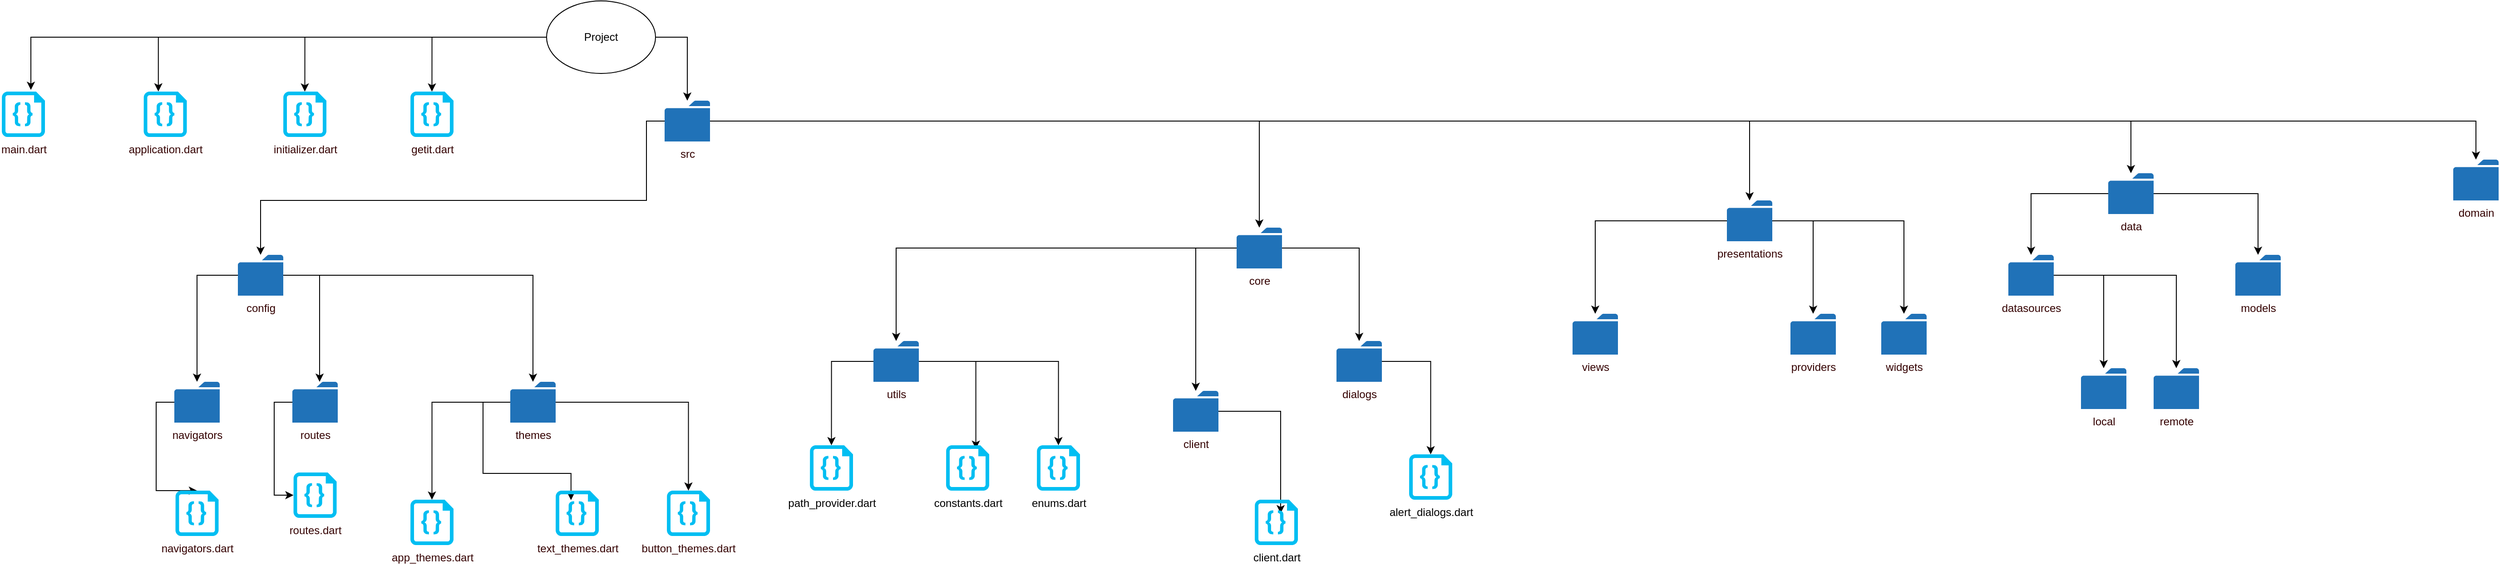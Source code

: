 <mxfile version="20.1.1" type="github" pages="3">
  <diagram id="tFQ0ERwNX2ZqUiJH5gMG" name="Page-1">
    <mxGraphModel dx="1346" dy="258" grid="1" gridSize="10" guides="1" tooltips="1" connect="1" arrows="1" fold="1" page="1" pageScale="1" pageWidth="850" pageHeight="1100" math="0" shadow="0">
      <root>
        <mxCell id="0" />
        <mxCell id="1" parent="0" />
        <mxCell id="wdb4Ms79B8yGjbeq962m-16" style="edgeStyle=orthogonalEdgeStyle;rounded=0;orthogonalLoop=1;jettySize=auto;html=1;entryX=0.674;entryY=-0.037;entryDx=0;entryDy=0;entryPerimeter=0;fontColor=#330000;" parent="1" source="wdb4Ms79B8yGjbeq962m-2" target="wdb4Ms79B8yGjbeq962m-12" edge="1">
          <mxGeometry relative="1" as="geometry" />
        </mxCell>
        <mxCell id="wdb4Ms79B8yGjbeq962m-18" style="edgeStyle=orthogonalEdgeStyle;rounded=0;orthogonalLoop=1;jettySize=auto;html=1;entryX=0.34;entryY=-0.003;entryDx=0;entryDy=0;entryPerimeter=0;fontColor=#330000;" parent="1" source="wdb4Ms79B8yGjbeq962m-2" target="wdb4Ms79B8yGjbeq962m-11" edge="1">
          <mxGeometry relative="1" as="geometry" />
        </mxCell>
        <mxCell id="wdb4Ms79B8yGjbeq962m-19" style="edgeStyle=orthogonalEdgeStyle;rounded=0;orthogonalLoop=1;jettySize=auto;html=1;entryX=0.5;entryY=0;entryDx=0;entryDy=0;entryPerimeter=0;fontColor=#330000;" parent="1" source="wdb4Ms79B8yGjbeq962m-2" target="wdb4Ms79B8yGjbeq962m-13" edge="1">
          <mxGeometry relative="1" as="geometry" />
        </mxCell>
        <mxCell id="wdb4Ms79B8yGjbeq962m-20" style="edgeStyle=orthogonalEdgeStyle;rounded=0;orthogonalLoop=1;jettySize=auto;html=1;fontColor=#330000;" parent="1" source="wdb4Ms79B8yGjbeq962m-2" target="wdb4Ms79B8yGjbeq962m-15" edge="1">
          <mxGeometry relative="1" as="geometry" />
        </mxCell>
        <mxCell id="XSB1eu32Z3oZ6DMUe11a-2" style="edgeStyle=orthogonalEdgeStyle;rounded=0;orthogonalLoop=1;jettySize=auto;html=1;entryX=0.5;entryY=0;entryDx=0;entryDy=0;entryPerimeter=0;" parent="1" source="wdb4Ms79B8yGjbeq962m-2" target="XSB1eu32Z3oZ6DMUe11a-1" edge="1">
          <mxGeometry relative="1" as="geometry" />
        </mxCell>
        <mxCell id="wdb4Ms79B8yGjbeq962m-2" value="Project" style="ellipse;whiteSpace=wrap;html=1;" parent="1" vertex="1">
          <mxGeometry x="440" y="50" width="120" height="80" as="geometry" />
        </mxCell>
        <mxCell id="wdb4Ms79B8yGjbeq962m-11" value="&lt;div&gt;application.dart&lt;/div&gt;&lt;div&gt;&lt;br&gt;&lt;/div&gt;" style="verticalLabelPosition=bottom;html=1;verticalAlign=top;align=center;strokeColor=none;fillColor=#00BEF2;shape=mxgraph.azure.code_file;pointerEvents=1;fontColor=#330000;" parent="1" vertex="1">
          <mxGeometry x="-3.75" y="150" width="47.5" height="50" as="geometry" />
        </mxCell>
        <mxCell id="wdb4Ms79B8yGjbeq962m-12" value="main.dart" style="verticalLabelPosition=bottom;html=1;verticalAlign=top;align=center;strokeColor=none;fillColor=#00BEF2;shape=mxgraph.azure.code_file;pointerEvents=1;fontColor=#330000;" parent="1" vertex="1">
          <mxGeometry x="-160" y="150" width="47.5" height="50" as="geometry" />
        </mxCell>
        <mxCell id="wdb4Ms79B8yGjbeq962m-13" value="initializer.dart" style="verticalLabelPosition=bottom;html=1;verticalAlign=top;align=center;strokeColor=none;fillColor=#00BEF2;shape=mxgraph.azure.code_file;pointerEvents=1;fontColor=#330000;" parent="1" vertex="1">
          <mxGeometry x="150" y="150" width="47.5" height="50" as="geometry" />
        </mxCell>
        <mxCell id="wdb4Ms79B8yGjbeq962m-30" style="edgeStyle=orthogonalEdgeStyle;rounded=0;orthogonalLoop=1;jettySize=auto;html=1;fontColor=#330000;" parent="1" source="wdb4Ms79B8yGjbeq962m-15" target="wdb4Ms79B8yGjbeq962m-23" edge="1">
          <mxGeometry relative="1" as="geometry">
            <Array as="points">
              <mxPoint x="550" y="183" />
              <mxPoint x="550" y="270" />
              <mxPoint x="125" y="270" />
            </Array>
          </mxGeometry>
        </mxCell>
        <mxCell id="XMhONWHRSR3KESh7TNqj-18" style="edgeStyle=orthogonalEdgeStyle;rounded=0;orthogonalLoop=1;jettySize=auto;html=1;" parent="1" source="wdb4Ms79B8yGjbeq962m-15" target="XMhONWHRSR3KESh7TNqj-19" edge="1">
          <mxGeometry relative="1" as="geometry">
            <mxPoint x="990" y="350" as="targetPoint" />
          </mxGeometry>
        </mxCell>
        <mxCell id="XSB1eu32Z3oZ6DMUe11a-17" style="edgeStyle=orthogonalEdgeStyle;rounded=0;orthogonalLoop=1;jettySize=auto;html=1;" parent="1" source="wdb4Ms79B8yGjbeq962m-15" target="XSB1eu32Z3oZ6DMUe11a-18" edge="1">
          <mxGeometry relative="1" as="geometry">
            <mxPoint x="1770" y="210" as="targetPoint" />
          </mxGeometry>
        </mxCell>
        <mxCell id="3jFgt_hRMeqxmWvYARjA-22" style="edgeStyle=orthogonalEdgeStyle;rounded=0;orthogonalLoop=1;jettySize=auto;html=1;" edge="1" parent="1" source="wdb4Ms79B8yGjbeq962m-15" target="3jFgt_hRMeqxmWvYARjA-21">
          <mxGeometry relative="1" as="geometry" />
        </mxCell>
        <mxCell id="3jFgt_hRMeqxmWvYARjA-33" style="edgeStyle=orthogonalEdgeStyle;rounded=0;orthogonalLoop=1;jettySize=auto;html=1;" edge="1" parent="1" source="wdb4Ms79B8yGjbeq962m-15" target="3jFgt_hRMeqxmWvYARjA-32">
          <mxGeometry relative="1" as="geometry" />
        </mxCell>
        <mxCell id="wdb4Ms79B8yGjbeq962m-15" value="src" style="sketch=0;pointerEvents=1;shadow=0;dashed=0;html=1;strokeColor=none;labelPosition=center;verticalLabelPosition=bottom;verticalAlign=top;outlineConnect=0;align=center;shape=mxgraph.office.concepts.folder;fillColor=#2072B8;fontColor=#330000;" parent="1" vertex="1">
          <mxGeometry x="570" y="160" width="50" height="45" as="geometry" />
        </mxCell>
        <mxCell id="wdb4Ms79B8yGjbeq962m-31" style="edgeStyle=orthogonalEdgeStyle;rounded=0;orthogonalLoop=1;jettySize=auto;html=1;fontColor=#330000;" parent="1" source="wdb4Ms79B8yGjbeq962m-23" target="wdb4Ms79B8yGjbeq962m-26" edge="1">
          <mxGeometry relative="1" as="geometry" />
        </mxCell>
        <mxCell id="wdb4Ms79B8yGjbeq962m-32" style="edgeStyle=orthogonalEdgeStyle;rounded=0;orthogonalLoop=1;jettySize=auto;html=1;fontColor=#330000;" parent="1" source="wdb4Ms79B8yGjbeq962m-23" target="wdb4Ms79B8yGjbeq962m-27" edge="1">
          <mxGeometry relative="1" as="geometry">
            <mxPoint x="200" y="410" as="targetPoint" />
            <Array as="points">
              <mxPoint x="190" y="353" />
            </Array>
          </mxGeometry>
        </mxCell>
        <mxCell id="wdb4Ms79B8yGjbeq962m-33" style="edgeStyle=orthogonalEdgeStyle;rounded=0;orthogonalLoop=1;jettySize=auto;html=1;fontColor=#330000;" parent="1" source="wdb4Ms79B8yGjbeq962m-23" target="wdb4Ms79B8yGjbeq962m-28" edge="1">
          <mxGeometry relative="1" as="geometry" />
        </mxCell>
        <mxCell id="wdb4Ms79B8yGjbeq962m-23" value="config" style="sketch=0;pointerEvents=1;shadow=0;dashed=0;html=1;strokeColor=none;labelPosition=center;verticalLabelPosition=bottom;verticalAlign=top;outlineConnect=0;align=center;shape=mxgraph.office.concepts.folder;fillColor=#2072B8;fontColor=#330000;" parent="1" vertex="1">
          <mxGeometry x="100" y="330" width="50" height="45" as="geometry" />
        </mxCell>
        <mxCell id="XMhONWHRSR3KESh7TNqj-10" style="edgeStyle=orthogonalEdgeStyle;rounded=0;orthogonalLoop=1;jettySize=auto;html=1;entryX=0.5;entryY=0;entryDx=0;entryDy=0;entryPerimeter=0;" parent="1" source="wdb4Ms79B8yGjbeq962m-26" target="XMhONWHRSR3KESh7TNqj-1" edge="1">
          <mxGeometry relative="1" as="geometry">
            <Array as="points">
              <mxPoint x="10" y="492.5" />
              <mxPoint x="10" y="590" />
            </Array>
          </mxGeometry>
        </mxCell>
        <mxCell id="wdb4Ms79B8yGjbeq962m-26" value="navigators" style="sketch=0;pointerEvents=1;shadow=0;dashed=0;html=1;strokeColor=none;labelPosition=center;verticalLabelPosition=bottom;verticalAlign=top;outlineConnect=0;align=center;shape=mxgraph.office.concepts.folder;fillColor=#2072B8;fontColor=#330000;" parent="1" vertex="1">
          <mxGeometry x="30" y="470" width="50" height="45" as="geometry" />
        </mxCell>
        <mxCell id="XMhONWHRSR3KESh7TNqj-11" style="edgeStyle=orthogonalEdgeStyle;rounded=0;orthogonalLoop=1;jettySize=auto;html=1;" parent="1" source="wdb4Ms79B8yGjbeq962m-27" target="XMhONWHRSR3KESh7TNqj-2" edge="1">
          <mxGeometry relative="1" as="geometry">
            <Array as="points">
              <mxPoint x="140" y="492" />
              <mxPoint x="140" y="595" />
            </Array>
          </mxGeometry>
        </mxCell>
        <mxCell id="wdb4Ms79B8yGjbeq962m-27" value="routes" style="sketch=0;pointerEvents=1;shadow=0;dashed=0;html=1;strokeColor=none;labelPosition=center;verticalLabelPosition=bottom;verticalAlign=top;outlineConnect=0;align=center;shape=mxgraph.office.concepts.folder;fillColor=#2072B8;fontColor=#330000;" parent="1" vertex="1">
          <mxGeometry x="160" y="470" width="50" height="45" as="geometry" />
        </mxCell>
        <mxCell id="XMhONWHRSR3KESh7TNqj-12" style="edgeStyle=orthogonalEdgeStyle;rounded=0;orthogonalLoop=1;jettySize=auto;html=1;entryX=0.5;entryY=0;entryDx=0;entryDy=0;entryPerimeter=0;" parent="1" source="wdb4Ms79B8yGjbeq962m-28" target="XMhONWHRSR3KESh7TNqj-5" edge="1">
          <mxGeometry relative="1" as="geometry" />
        </mxCell>
        <mxCell id="XMhONWHRSR3KESh7TNqj-13" style="edgeStyle=orthogonalEdgeStyle;rounded=0;orthogonalLoop=1;jettySize=auto;html=1;entryX=0.356;entryY=0.211;entryDx=0;entryDy=0;entryPerimeter=0;" parent="1" source="wdb4Ms79B8yGjbeq962m-28" target="XMhONWHRSR3KESh7TNqj-4" edge="1">
          <mxGeometry relative="1" as="geometry">
            <mxPoint x="370" y="510" as="sourcePoint" />
            <Array as="points">
              <mxPoint x="370" y="492" />
              <mxPoint x="370" y="571" />
            </Array>
          </mxGeometry>
        </mxCell>
        <mxCell id="XMhONWHRSR3KESh7TNqj-14" style="edgeStyle=orthogonalEdgeStyle;rounded=0;orthogonalLoop=1;jettySize=auto;html=1;" parent="1" source="wdb4Ms79B8yGjbeq962m-28" target="XMhONWHRSR3KESh7TNqj-6" edge="1">
          <mxGeometry relative="1" as="geometry" />
        </mxCell>
        <mxCell id="wdb4Ms79B8yGjbeq962m-28" value="themes" style="sketch=0;pointerEvents=1;shadow=0;dashed=0;html=1;strokeColor=none;labelPosition=center;verticalLabelPosition=bottom;verticalAlign=top;outlineConnect=0;align=center;shape=mxgraph.office.concepts.folder;fillColor=#2072B8;fontColor=#330000;" parent="1" vertex="1">
          <mxGeometry x="400" y="470" width="50" height="45" as="geometry" />
        </mxCell>
        <mxCell id="XMhONWHRSR3KESh7TNqj-1" value="navigators.dart" style="verticalLabelPosition=bottom;html=1;verticalAlign=top;align=center;strokeColor=none;fillColor=#00BEF2;shape=mxgraph.azure.code_file;pointerEvents=1;fontColor=#330000;" parent="1" vertex="1">
          <mxGeometry x="31.25" y="590" width="47.5" height="50" as="geometry" />
        </mxCell>
        <mxCell id="XMhONWHRSR3KESh7TNqj-2" value="routes.dart" style="verticalLabelPosition=bottom;html=1;verticalAlign=top;align=center;strokeColor=none;fillColor=#00BEF2;shape=mxgraph.azure.code_file;pointerEvents=1;fontColor=#330000;" parent="1" vertex="1">
          <mxGeometry x="161.25" y="570" width="47.5" height="50" as="geometry" />
        </mxCell>
        <mxCell id="XMhONWHRSR3KESh7TNqj-4" value="text_themes.dart" style="verticalLabelPosition=bottom;html=1;verticalAlign=top;align=center;strokeColor=none;fillColor=#00BEF2;shape=mxgraph.azure.code_file;pointerEvents=1;fontColor=#330000;" parent="1" vertex="1">
          <mxGeometry x="450" y="590" width="47.5" height="50" as="geometry" />
        </mxCell>
        <mxCell id="XMhONWHRSR3KESh7TNqj-5" value="app_themes.dart" style="verticalLabelPosition=bottom;html=1;verticalAlign=top;align=center;strokeColor=none;fillColor=#00BEF2;shape=mxgraph.azure.code_file;pointerEvents=1;fontColor=#330000;" parent="1" vertex="1">
          <mxGeometry x="290" y="600" width="47.5" height="50" as="geometry" />
        </mxCell>
        <mxCell id="XMhONWHRSR3KESh7TNqj-6" value="button_themes.dart" style="verticalLabelPosition=bottom;html=1;verticalAlign=top;align=center;strokeColor=none;fillColor=#00BEF2;shape=mxgraph.azure.code_file;pointerEvents=1;fontColor=#330000;" parent="1" vertex="1">
          <mxGeometry x="572.5" y="590" width="47.5" height="50" as="geometry" />
        </mxCell>
        <mxCell id="XMhONWHRSR3KESh7TNqj-22" style="edgeStyle=orthogonalEdgeStyle;rounded=0;orthogonalLoop=1;jettySize=auto;html=1;" parent="1" source="XMhONWHRSR3KESh7TNqj-19" target="XMhONWHRSR3KESh7TNqj-21" edge="1">
          <mxGeometry relative="1" as="geometry" />
        </mxCell>
        <mxCell id="XSB1eu32Z3oZ6DMUe11a-14" style="edgeStyle=orthogonalEdgeStyle;rounded=0;orthogonalLoop=1;jettySize=auto;html=1;" parent="1" source="XMhONWHRSR3KESh7TNqj-19" target="XSB1eu32Z3oZ6DMUe11a-13" edge="1">
          <mxGeometry relative="1" as="geometry" />
        </mxCell>
        <mxCell id="3jFgt_hRMeqxmWvYARjA-13" style="edgeStyle=orthogonalEdgeStyle;rounded=0;orthogonalLoop=1;jettySize=auto;html=1;" edge="1" parent="1" source="XMhONWHRSR3KESh7TNqj-19" target="3jFgt_hRMeqxmWvYARjA-14">
          <mxGeometry relative="1" as="geometry">
            <mxPoint x="1140" y="490" as="targetPoint" />
          </mxGeometry>
        </mxCell>
        <mxCell id="XMhONWHRSR3KESh7TNqj-19" value="core" style="sketch=0;pointerEvents=1;shadow=0;dashed=0;html=1;strokeColor=none;labelPosition=center;verticalLabelPosition=bottom;verticalAlign=top;outlineConnect=0;align=center;shape=mxgraph.office.concepts.folder;fillColor=#2072B8;fontColor=#330000;" parent="1" vertex="1">
          <mxGeometry x="1200" y="300" width="50" height="45" as="geometry" />
        </mxCell>
        <mxCell id="XSB1eu32Z3oZ6DMUe11a-5" style="edgeStyle=orthogonalEdgeStyle;rounded=0;orthogonalLoop=1;jettySize=auto;html=1;entryX=0.5;entryY=0;entryDx=0;entryDy=0;entryPerimeter=0;" parent="1" source="XMhONWHRSR3KESh7TNqj-21" target="XSB1eu32Z3oZ6DMUe11a-4" edge="1">
          <mxGeometry relative="1" as="geometry">
            <mxPoint x="760" y="530.0" as="targetPoint" />
          </mxGeometry>
        </mxCell>
        <mxCell id="XSB1eu32Z3oZ6DMUe11a-7" style="edgeStyle=orthogonalEdgeStyle;rounded=0;orthogonalLoop=1;jettySize=auto;html=1;entryX=0.691;entryY=0.077;entryDx=0;entryDy=0;entryPerimeter=0;" parent="1" source="XMhONWHRSR3KESh7TNqj-21" target="XSB1eu32Z3oZ6DMUe11a-6" edge="1">
          <mxGeometry relative="1" as="geometry" />
        </mxCell>
        <mxCell id="XSB1eu32Z3oZ6DMUe11a-9" style="edgeStyle=orthogonalEdgeStyle;rounded=0;orthogonalLoop=1;jettySize=auto;html=1;entryX=0.5;entryY=0;entryDx=0;entryDy=0;entryPerimeter=0;" parent="1" source="XMhONWHRSR3KESh7TNqj-21" target="XSB1eu32Z3oZ6DMUe11a-8" edge="1">
          <mxGeometry relative="1" as="geometry" />
        </mxCell>
        <mxCell id="XMhONWHRSR3KESh7TNqj-21" value="utils&lt;br&gt;" style="sketch=0;pointerEvents=1;shadow=0;dashed=0;html=1;strokeColor=none;labelPosition=center;verticalLabelPosition=bottom;verticalAlign=top;outlineConnect=0;align=center;shape=mxgraph.office.concepts.folder;fillColor=#2072B8;fontColor=#330000;" parent="1" vertex="1">
          <mxGeometry x="800" y="425" width="50" height="45" as="geometry" />
        </mxCell>
        <mxCell id="XSB1eu32Z3oZ6DMUe11a-1" value="getit.dart" style="verticalLabelPosition=bottom;html=1;verticalAlign=top;align=center;strokeColor=none;fillColor=#00BEF2;shape=mxgraph.azure.code_file;pointerEvents=1;fontColor=#330000;" parent="1" vertex="1">
          <mxGeometry x="290" y="150" width="47.5" height="50" as="geometry" />
        </mxCell>
        <mxCell id="XSB1eu32Z3oZ6DMUe11a-4" value="&lt;span style=&quot;color: rgb(0, 0, 0);&quot;&gt;path_provider.dart&lt;/span&gt;" style="verticalLabelPosition=bottom;html=1;verticalAlign=top;align=center;strokeColor=none;fillColor=#00BEF2;shape=mxgraph.azure.code_file;pointerEvents=1;fontColor=#330000;" parent="1" vertex="1">
          <mxGeometry x="730" y="540" width="47.5" height="50" as="geometry" />
        </mxCell>
        <mxCell id="XSB1eu32Z3oZ6DMUe11a-6" value="&lt;font color=&quot;#000000&quot;&gt;constants.dart&lt;/font&gt;" style="verticalLabelPosition=bottom;html=1;verticalAlign=top;align=center;strokeColor=none;fillColor=#00BEF2;shape=mxgraph.azure.code_file;pointerEvents=1;fontColor=#330000;" parent="1" vertex="1">
          <mxGeometry x="880" y="540" width="47.5" height="50" as="geometry" />
        </mxCell>
        <mxCell id="XSB1eu32Z3oZ6DMUe11a-8" value="&lt;font color=&quot;#000000&quot;&gt;enums.dart&lt;/font&gt;" style="verticalLabelPosition=bottom;html=1;verticalAlign=top;align=center;strokeColor=none;fillColor=#00BEF2;shape=mxgraph.azure.code_file;pointerEvents=1;fontColor=#330000;" parent="1" vertex="1">
          <mxGeometry x="980" y="540" width="47.5" height="50" as="geometry" />
        </mxCell>
        <mxCell id="XSB1eu32Z3oZ6DMUe11a-16" style="edgeStyle=orthogonalEdgeStyle;rounded=0;orthogonalLoop=1;jettySize=auto;html=1;" parent="1" source="XSB1eu32Z3oZ6DMUe11a-13" target="XSB1eu32Z3oZ6DMUe11a-15" edge="1">
          <mxGeometry relative="1" as="geometry" />
        </mxCell>
        <mxCell id="XSB1eu32Z3oZ6DMUe11a-13" value="dialogs" style="sketch=0;pointerEvents=1;shadow=0;dashed=0;html=1;strokeColor=none;labelPosition=center;verticalLabelPosition=bottom;verticalAlign=top;outlineConnect=0;align=center;shape=mxgraph.office.concepts.folder;fillColor=#2072B8;fontColor=#330000;" parent="1" vertex="1">
          <mxGeometry x="1310" y="425" width="50" height="45" as="geometry" />
        </mxCell>
        <mxCell id="XSB1eu32Z3oZ6DMUe11a-15" value="&lt;font color=&quot;#000000&quot;&gt;alert_dialogs.dart&lt;/font&gt;" style="verticalLabelPosition=bottom;html=1;verticalAlign=top;align=center;strokeColor=none;fillColor=#00BEF2;shape=mxgraph.azure.code_file;pointerEvents=1;fontColor=#330000;" parent="1" vertex="1">
          <mxGeometry x="1390" y="550" width="47.5" height="50" as="geometry" />
        </mxCell>
        <mxCell id="3jFgt_hRMeqxmWvYARjA-6" value="" style="edgeStyle=orthogonalEdgeStyle;rounded=0;orthogonalLoop=1;jettySize=auto;html=1;" edge="1" parent="1" source="XSB1eu32Z3oZ6DMUe11a-18" target="3jFgt_hRMeqxmWvYARjA-5">
          <mxGeometry relative="1" as="geometry" />
        </mxCell>
        <mxCell id="3jFgt_hRMeqxmWvYARjA-18" style="edgeStyle=orthogonalEdgeStyle;rounded=0;orthogonalLoop=1;jettySize=auto;html=1;" edge="1" parent="1" source="XSB1eu32Z3oZ6DMUe11a-18" target="3jFgt_hRMeqxmWvYARjA-17">
          <mxGeometry relative="1" as="geometry" />
        </mxCell>
        <mxCell id="3jFgt_hRMeqxmWvYARjA-20" style="edgeStyle=orthogonalEdgeStyle;rounded=0;orthogonalLoop=1;jettySize=auto;html=1;" edge="1" parent="1" source="XSB1eu32Z3oZ6DMUe11a-18" target="3jFgt_hRMeqxmWvYARjA-19">
          <mxGeometry relative="1" as="geometry" />
        </mxCell>
        <mxCell id="XSB1eu32Z3oZ6DMUe11a-18" value="presentations" style="sketch=0;pointerEvents=1;shadow=0;dashed=0;html=1;strokeColor=none;labelPosition=center;verticalLabelPosition=bottom;verticalAlign=top;outlineConnect=0;align=center;shape=mxgraph.office.concepts.folder;fillColor=#2072B8;fontColor=#330000;" parent="1" vertex="1">
          <mxGeometry x="1740" y="270" width="50" height="45" as="geometry" />
        </mxCell>
        <mxCell id="3jFgt_hRMeqxmWvYARjA-5" value="widgets" style="sketch=0;pointerEvents=1;shadow=0;dashed=0;html=1;strokeColor=none;labelPosition=center;verticalLabelPosition=bottom;verticalAlign=top;outlineConnect=0;align=center;shape=mxgraph.office.concepts.folder;fillColor=#2072B8;fontColor=#330000;" vertex="1" parent="1">
          <mxGeometry x="1910" y="395" width="50" height="45" as="geometry" />
        </mxCell>
        <mxCell id="3jFgt_hRMeqxmWvYARjA-16" style="edgeStyle=orthogonalEdgeStyle;rounded=0;orthogonalLoop=1;jettySize=auto;html=1;entryX=0.6;entryY=0.3;entryDx=0;entryDy=0;entryPerimeter=0;" edge="1" parent="1" source="3jFgt_hRMeqxmWvYARjA-14" target="3jFgt_hRMeqxmWvYARjA-15">
          <mxGeometry relative="1" as="geometry" />
        </mxCell>
        <mxCell id="3jFgt_hRMeqxmWvYARjA-14" value="client" style="sketch=0;pointerEvents=1;shadow=0;dashed=0;html=1;strokeColor=none;labelPosition=center;verticalLabelPosition=bottom;verticalAlign=top;outlineConnect=0;align=center;shape=mxgraph.office.concepts.folder;fillColor=#2072B8;fontColor=#330000;" vertex="1" parent="1">
          <mxGeometry x="1130" y="480" width="50" height="45" as="geometry" />
        </mxCell>
        <mxCell id="3jFgt_hRMeqxmWvYARjA-15" value="&lt;font color=&quot;#000000&quot;&gt;client.dart&lt;/font&gt;" style="verticalLabelPosition=bottom;html=1;verticalAlign=top;align=center;strokeColor=none;fillColor=#00BEF2;shape=mxgraph.azure.code_file;pointerEvents=1;fontColor=#330000;" vertex="1" parent="1">
          <mxGeometry x="1220" y="600" width="47.5" height="50" as="geometry" />
        </mxCell>
        <mxCell id="3jFgt_hRMeqxmWvYARjA-17" value="views" style="sketch=0;pointerEvents=1;shadow=0;dashed=0;html=1;strokeColor=none;labelPosition=center;verticalLabelPosition=bottom;verticalAlign=top;outlineConnect=0;align=center;shape=mxgraph.office.concepts.folder;fillColor=#2072B8;fontColor=#330000;" vertex="1" parent="1">
          <mxGeometry x="1570" y="395" width="50" height="45" as="geometry" />
        </mxCell>
        <mxCell id="3jFgt_hRMeqxmWvYARjA-19" value="providers" style="sketch=0;pointerEvents=1;shadow=0;dashed=0;html=1;strokeColor=none;labelPosition=center;verticalLabelPosition=bottom;verticalAlign=top;outlineConnect=0;align=center;shape=mxgraph.office.concepts.folder;fillColor=#2072B8;fontColor=#330000;" vertex="1" parent="1">
          <mxGeometry x="1810" y="395" width="50" height="45" as="geometry" />
        </mxCell>
        <mxCell id="3jFgt_hRMeqxmWvYARjA-24" style="edgeStyle=orthogonalEdgeStyle;rounded=0;orthogonalLoop=1;jettySize=auto;html=1;" edge="1" parent="1" source="3jFgt_hRMeqxmWvYARjA-21" target="3jFgt_hRMeqxmWvYARjA-26">
          <mxGeometry relative="1" as="geometry">
            <mxPoint x="2080" y="320.0" as="targetPoint" />
          </mxGeometry>
        </mxCell>
        <mxCell id="3jFgt_hRMeqxmWvYARjA-25" style="edgeStyle=orthogonalEdgeStyle;rounded=0;orthogonalLoop=1;jettySize=auto;html=1;" edge="1" parent="1" source="3jFgt_hRMeqxmWvYARjA-21" target="3jFgt_hRMeqxmWvYARjA-31">
          <mxGeometry relative="1" as="geometry">
            <mxPoint x="2290" y="310.0" as="targetPoint" />
          </mxGeometry>
        </mxCell>
        <mxCell id="3jFgt_hRMeqxmWvYARjA-21" value="data" style="sketch=0;pointerEvents=1;shadow=0;dashed=0;html=1;strokeColor=none;labelPosition=center;verticalLabelPosition=bottom;verticalAlign=top;outlineConnect=0;align=center;shape=mxgraph.office.concepts.folder;fillColor=#2072B8;fontColor=#330000;" vertex="1" parent="1">
          <mxGeometry x="2160" y="240" width="50" height="45" as="geometry" />
        </mxCell>
        <mxCell id="3jFgt_hRMeqxmWvYARjA-29" style="edgeStyle=orthogonalEdgeStyle;rounded=0;orthogonalLoop=1;jettySize=auto;html=1;" edge="1" parent="1" source="3jFgt_hRMeqxmWvYARjA-26" target="3jFgt_hRMeqxmWvYARjA-27">
          <mxGeometry relative="1" as="geometry" />
        </mxCell>
        <mxCell id="3jFgt_hRMeqxmWvYARjA-30" style="edgeStyle=orthogonalEdgeStyle;rounded=0;orthogonalLoop=1;jettySize=auto;html=1;" edge="1" parent="1" source="3jFgt_hRMeqxmWvYARjA-26" target="3jFgt_hRMeqxmWvYARjA-28">
          <mxGeometry relative="1" as="geometry" />
        </mxCell>
        <mxCell id="3jFgt_hRMeqxmWvYARjA-26" value="datasources" style="sketch=0;pointerEvents=1;shadow=0;dashed=0;html=1;strokeColor=none;labelPosition=center;verticalLabelPosition=bottom;verticalAlign=top;outlineConnect=0;align=center;shape=mxgraph.office.concepts.folder;fillColor=#2072B8;fontColor=#330000;" vertex="1" parent="1">
          <mxGeometry x="2050" y="330" width="50" height="45" as="geometry" />
        </mxCell>
        <mxCell id="3jFgt_hRMeqxmWvYARjA-27" value="local" style="sketch=0;pointerEvents=1;shadow=0;dashed=0;html=1;strokeColor=none;labelPosition=center;verticalLabelPosition=bottom;verticalAlign=top;outlineConnect=0;align=center;shape=mxgraph.office.concepts.folder;fillColor=#2072B8;fontColor=#330000;" vertex="1" parent="1">
          <mxGeometry x="2130" y="455" width="50" height="45" as="geometry" />
        </mxCell>
        <mxCell id="3jFgt_hRMeqxmWvYARjA-28" value="remote" style="sketch=0;pointerEvents=1;shadow=0;dashed=0;html=1;strokeColor=none;labelPosition=center;verticalLabelPosition=bottom;verticalAlign=top;outlineConnect=0;align=center;shape=mxgraph.office.concepts.folder;fillColor=#2072B8;fontColor=#330000;" vertex="1" parent="1">
          <mxGeometry x="2210" y="455" width="50" height="45" as="geometry" />
        </mxCell>
        <mxCell id="3jFgt_hRMeqxmWvYARjA-31" value="models" style="sketch=0;pointerEvents=1;shadow=0;dashed=0;html=1;strokeColor=none;labelPosition=center;verticalLabelPosition=bottom;verticalAlign=top;outlineConnect=0;align=center;shape=mxgraph.office.concepts.folder;fillColor=#2072B8;fontColor=#330000;" vertex="1" parent="1">
          <mxGeometry x="2300" y="330" width="50" height="45" as="geometry" />
        </mxCell>
        <mxCell id="3jFgt_hRMeqxmWvYARjA-32" value="domain" style="sketch=0;pointerEvents=1;shadow=0;dashed=0;html=1;strokeColor=none;labelPosition=center;verticalLabelPosition=bottom;verticalAlign=top;outlineConnect=0;align=center;shape=mxgraph.office.concepts.folder;fillColor=#2072B8;fontColor=#330000;" vertex="1" parent="1">
          <mxGeometry x="2540" y="225" width="50" height="45" as="geometry" />
        </mxCell>
      </root>
    </mxGraphModel>
  </diagram>
  <diagram id="EL8yksBnnI-XilD_iryw" name="Docs">
    <mxGraphModel dx="1736" dy="904" grid="0" gridSize="10" guides="1" tooltips="1" connect="1" arrows="1" fold="1" page="0" pageScale="1" pageWidth="850" pageHeight="1100" math="0" shadow="0">
      <root>
        <mxCell id="0" />
        <mxCell id="1" parent="0" />
        <mxCell id="3huUiU416Az3x12VKgdW-2" value="&lt;div style=&quot;box-sizing: inherit; word-break: break-word; overflow-wrap: break-word;&quot; class=&quot;it iu iv iw ix&quot;&gt;&lt;div style=&quot;box-sizing: inherit;&quot; class=&quot;&quot;&gt;&lt;h1 style=&quot;box-sizing: inherit; margin: 0.6em 0px -0.27em; font-family: sohne, &amp;quot;Helvetica Neue&amp;quot;, Helvetica, Arial, sans-serif; color: rgb(41, 41, 41); line-height: 40px; letter-spacing: -0.016em; font-style: normal; font-weight: 700; font-size: 32px;&quot; data-selectable-paragraph=&quot;&quot; class=&quot;pw-post-title iy iz ja bn jb jc jd je jf jg jh ji jj jk jl jm jn jo jp jq jr js jt ju jv jw gc&quot; id=&quot;1c21&quot;&gt;Exploring Flutter Command and RVMS&lt;/h1&gt;&lt;/div&gt;&lt;figure style=&quot;box-sizing: inherit; margin: 40px auto 0px; clear: both;&quot; class=&quot;gr gt jy jz ka kb gn go paragraph-image&quot;&gt;&lt;div style=&quot;box-sizing: inherit; width: 692px; position: relative; cursor: zoom-in; z-index: auto; transition: transform 300ms cubic-bezier(0.2, 0, 0.2, 1) 0s;&quot; class=&quot;kc kd dq ke cf kf&quot; tabindex=&quot;0&quot; role=&quot;button&quot;&gt;&lt;div style=&quot;box-sizing: inherit; margin-left: auto; margin-right: auto; max-width: 3244px;&quot; class=&quot;gn go jx&quot;&gt;&lt;img style=&quot;box-sizing: inherit; vertical-align: middle; width: 692px; max-width: 100%; height: auto;&quot; role=&quot;presentation&quot; loading=&quot;lazy&quot; height=&quot;532&quot; width=&quot;700&quot; src=&quot;https://miro.medium.com/max/1400/0*lUATHQMQDas9aCUV&quot; class=&quot;cf kg kh&quot; alt=&quot;&quot;&gt;&lt;/div&gt;&lt;/div&gt;&lt;figcaption style=&quot;box-sizing: inherit; font-weight: 400; text-align: center; font-family: sohne, &amp;quot;Helvetica Neue&amp;quot;, Helvetica, Arial, sans-serif; font-size: 14px; line-height: 20px; color: rgb(117, 117, 117); margin-left: auto; margin-right: auto; max-width: 728px; margin-top: 10px;&quot; data-selectable-paragraph=&quot;&quot; class=&quot;ki bm gp gn go kj kk bn b bo bp co&quot;&gt;Photo by&lt;span&gt;&amp;nbsp;&lt;/span&gt;&lt;a style=&quot;box-sizing: inherit; color: inherit; text-decoration: underline; -webkit-tap-highlight-color: transparent;&quot; target=&quot;_blank&quot; rel=&quot;noopener ugc nofollow&quot; href=&quot;https://unsplash.com/@hannahjoshua?utm_source=medium&amp;amp;utm_medium=referral&quot; class=&quot;au kl&quot;&gt;Hannah Joshua&lt;/a&gt;&lt;span&gt;&amp;nbsp;&lt;/span&gt;on&lt;span&gt;&amp;nbsp;&lt;/span&gt;&lt;a style=&quot;box-sizing: inherit; color: inherit; text-decoration: underline; -webkit-tap-highlight-color: transparent;&quot; target=&quot;_blank&quot; rel=&quot;noopener ugc nofollow&quot; href=&quot;https://unsplash.com/?utm_source=medium&amp;amp;utm_medium=referral&quot; class=&quot;au kl&quot;&gt;Unsplash&lt;/a&gt;&lt;/figcaption&gt;&lt;/figure&gt;&lt;p style=&quot;box-sizing: inherit; margin: 2em 0px -0.46em; font-weight: 400; color: rgb(41, 41, 41); word-break: break-word; font-style: normal; line-height: 32px; letter-spacing: -0.003em; font-family: charter, Georgia, Cambria, &amp;quot;Times New Roman&amp;quot;, Times, serif; font-size: 20px;&quot; data-selectable-paragraph=&quot;&quot; class=&quot;pw-post-body-paragraph km kn ja ko b kp kq kr ks kt ku kv kw kx ky kz la lb lc ld le lf lg lh li lj it gc&quot; id=&quot;ceee&quot;&gt;Flutter state management and Architecture is one of the hottest topics in the flutter community, while there is a multitude of options, let’s explore one of the more fairly recent packages that takes a different approach than most popular packages.&lt;/p&gt;&lt;p style=&quot;box-sizing: inherit; margin: 2em 0px -0.46em; font-weight: 400; color: rgb(41, 41, 41); word-break: break-word; font-style: normal; line-height: 32px; letter-spacing: -0.003em; font-family: charter, Georgia, Cambria, &amp;quot;Times New Roman&amp;quot;, Times, serif; font-size: 20px;&quot; data-selectable-paragraph=&quot;&quot; class=&quot;pw-post-body-paragraph km kn ja ko b kp kq kr ks kt ku kv kw kx ky kz la lb lc ld le lf lg lh li lj it gc&quot; id=&quot;45a7&quot;&gt;&lt;a style=&quot;box-sizing: inherit; color: inherit; text-decoration: underline; -webkit-tap-highlight-color: transparent;&quot; target=&quot;_blank&quot; rel=&quot;noopener ugc nofollow&quot; href=&quot;https://pub.dev/packages/flutter_command&quot; class=&quot;au kl&quot;&gt;&lt;em style=&quot;box-sizing: inherit; font-style: italic;&quot; class=&quot;lk&quot;&gt;flutter_command&lt;/em&gt;&lt;/a&gt;&lt;em style=&quot;box-sizing: inherit; font-style: italic;&quot; class=&quot;lk&quot;&gt;&lt;span&gt;&amp;nbsp;&lt;/span&gt;by&lt;/em&gt;&lt;a style=&quot;box-sizing: inherit; color: inherit; text-decoration: underline; -webkit-tap-highlight-color: transparent;&quot; target=&quot;_blank&quot; rel=&quot;noopener ugc nofollow&quot; href=&quot;https://twitter.com/ThomasBurkhartB&quot; class=&quot;au kl&quot;&gt;&lt;em style=&quot;box-sizing: inherit; font-style: italic;&quot; class=&quot;lk&quot;&gt;&lt;span&gt;&amp;nbsp;&lt;/span&gt;&lt;/em&gt;Thomas Burkhart&lt;/a&gt;&lt;span&gt;&amp;nbsp;&lt;/span&gt;is a reiteration and a simplified version of the previous package which aimed at the same architecture,&lt;span&gt;&amp;nbsp;&lt;/span&gt;&lt;a style=&quot;box-sizing: inherit; color: inherit; text-decoration: underline; -webkit-tap-highlight-color: transparent;&quot; target=&quot;_blank&quot; rel=&quot;noopener ugc nofollow&quot; href=&quot;https://pub.dev/packages/rx_command&quot; class=&quot;au kl&quot;&gt;rx_command&lt;/a&gt;.&lt;/p&gt;&lt;h1 style=&quot;box-sizing: inherit; margin: 3.14em 0px -0.37em; font-family: sohne, &amp;quot;Helvetica Neue&amp;quot;, Helvetica, Arial, sans-serif; color: rgb(41, 41, 41); font-style: normal; line-height: 28px; letter-spacing: 0px; font-weight: 600; font-size: 22px;&quot; data-selectable-paragraph=&quot;&quot; class=&quot;ll lm ja bn ln lo lp lq lr ls lt lu lv lw lx ly lz ma mb mc md me mf mg mh mi gc&quot; id=&quot;0445&quot;&gt;Why RVMS?&lt;/h1&gt;&lt;p style=&quot;box-sizing: inherit; margin: 0.86em 0px -0.46em; font-weight: 400; color: rgb(41, 41, 41); word-break: break-word; font-style: normal; line-height: 32px; letter-spacing: -0.003em; font-family: charter, Georgia, Cambria, &amp;quot;Times New Roman&amp;quot;, Times, serif; font-size: 20px;&quot; data-selectable-paragraph=&quot;&quot; class=&quot;pw-post-body-paragraph km kn ja ko b kp mj kr ks kt mk kv kw kx ml kz la lb mm ld le lf mn lh li lj it gc&quot; id=&quot;f6b9&quot;&gt;The most popular architectures for flutter are usually&lt;span&gt;&amp;nbsp;&lt;/span&gt;&lt;em style=&quot;box-sizing: inherit; font-style: italic;&quot; class=&quot;lk&quot;&gt;BLoC&lt;/em&gt;,&lt;span&gt;&amp;nbsp;&lt;/span&gt;&lt;em style=&quot;box-sizing: inherit; font-style: italic;&quot; class=&quot;lk&quot;&gt;MVC&lt;/em&gt;, or&lt;span&gt;&amp;nbsp;&lt;/span&gt;&lt;em style=&quot;box-sizing: inherit; font-style: italic;&quot; class=&quot;lk&quot;&gt;MVVM&lt;/em&gt;. But on second thought, as described by Thomas, these almost feel unintuitive to the way flutter is built. Although it is practically possible to implement them, flutter follows a reactive approach where the UI reacts to the data flow.&lt;/p&gt;&lt;p style=&quot;box-sizing: inherit; margin: 2em 0px -0.46em; font-weight: 400; color: rgb(41, 41, 41); word-break: break-word; font-style: normal; line-height: 32px; letter-spacing: -0.003em; font-family: charter, Georgia, Cambria, &amp;quot;Times New Roman&amp;quot;, Times, serif; font-size: 20px;&quot; data-selectable-paragraph=&quot;&quot; class=&quot;pw-post-body-paragraph km kn ja ko b kp kq kr ks kt ku kv kw kx ky kz la lb lc ld le lf lg lh li lj it gc&quot; id=&quot;34fa&quot;&gt;BLoC accomplishes this but at the expense of boilerplate code and making the file structure more complex, while MVVM on the other hand is much less intuitive for the reactive nature of flutter as it is more suitable to Native android or Xamarian where the UI elements are in XML and need have a ViewModel Associated with, to represent and update the UI accordingly.&lt;/p&gt;&lt;p style=&quot;box-sizing: inherit; margin: 2em 0px -0.46em; font-weight: 400; color: rgb(41, 41, 41); word-break: break-word; font-style: normal; line-height: 32px; letter-spacing: -0.003em; font-family: charter, Georgia, Cambria, &amp;quot;Times New Roman&amp;quot;, Times, serif; font-size: 20px;&quot; data-selectable-paragraph=&quot;&quot; class=&quot;pw-post-body-paragraph km kn ja ko b kp kq kr ks kt ku kv kw kx ky kz la lb lc ld le lf lg lh li lj it gc&quot; id=&quot;7c64&quot;&gt;But Flutter widgets are self-responsible and can handle state without the need for any ViewModel, and they do not communicate via bindings like native android does to update its views, flutter widgets always rebuild instead.&lt;/p&gt;&lt;h1 style=&quot;box-sizing: inherit; margin: 3.14em 0px -0.37em; font-family: sohne, &amp;quot;Helvetica Neue&amp;quot;, Helvetica, Arial, sans-serif; color: rgb(41, 41, 41); font-style: normal; line-height: 28px; letter-spacing: 0px; font-weight: 600; font-size: 22px;&quot; data-selectable-paragraph=&quot;&quot; class=&quot;ll lm ja bn ln lo lp lq lr ls lt lu lv lw lx ly lz ma mb mc md me mf mg mh mi gc&quot; id=&quot;6c05&quot;&gt;The Basics&lt;/h1&gt;&lt;p style=&quot;box-sizing: inherit; margin: 0.86em 0px -0.46em; font-weight: 400; color: rgb(41, 41, 41); word-break: break-word; font-style: normal; line-height: 32px; letter-spacing: -0.003em; font-family: charter, Georgia, Cambria, &amp;quot;Times New Roman&amp;quot;, Times, serif; font-size: 20px;&quot; data-selectable-paragraph=&quot;&quot; class=&quot;pw-post-body-paragraph km kn ja ko b kp mj kr ks kt mk kv kw kx ml kz la lb mm ld le lf mn lh li lj it gc&quot; id=&quot;d754&quot;&gt;RVMS (Reactive Views, Managers, Services) is again, a reiteration of the previous architecture,&lt;span&gt;&amp;nbsp;&lt;/span&gt;&lt;strong style=&quot;box-sizing: inherit; font-weight: 700; font-family: charter, Georgia, Cambria, &amp;quot;Times New Roman&amp;quot;, Times, serif;&quot; class=&quot;ko jb&quot;&gt;RxVMS,&lt;/strong&gt;&lt;span&gt;&amp;nbsp;&lt;/span&gt;&lt;strong style=&quot;box-sizing: inherit; font-weight: 700; font-family: charter, Georgia, Cambria, &amp;quot;Times New Roman&amp;quot;, Times, serif;&quot; class=&quot;ko jb&quot;&gt;RVMS&lt;/strong&gt;&lt;span&gt;&amp;nbsp;&lt;/span&gt;simplifies the process by removing the Reactive part,&lt;span&gt;&amp;nbsp;&lt;/span&gt;&lt;em style=&quot;box-sizing: inherit; font-style: italic;&quot; class=&quot;lk&quot;&gt;streams&lt;/em&gt;&lt;span&gt;&amp;nbsp;&lt;/span&gt;with&lt;span&gt;&amp;nbsp;&lt;/span&gt;&lt;strong style=&quot;box-sizing: inherit; font-weight: 700; font-family: charter, Georgia, Cambria, &amp;quot;Times New Roman&amp;quot;, Times, serif;&quot; class=&quot;ko jb&quot;&gt;ValueNotifiers&lt;/strong&gt;.&lt;/p&gt;&lt;h2 style=&quot;box-sizing: inherit; margin: 2.37em 0px -0.31em; font-family: sohne, &amp;quot;Helvetica Neue&amp;quot;, Helvetica, Arial, sans-serif; color: rgb(41, 41, 41); font-style: normal; letter-spacing: 0px; font-weight: 600; line-height: 24px; font-size: 20px;&quot; data-selectable-paragraph=&quot;&quot; class=&quot;mo lm ja bn ln mp mq mr lr ms mt mu lv kx mv mw lz lb mx my md lf mz na mh nb gc&quot; id=&quot;72bf&quot;&gt;Services&lt;/h2&gt;&lt;p style=&quot;box-sizing: inherit; margin: 0.86em 0px -0.46em; font-weight: 400; color: rgb(41, 41, 41); word-break: break-word; font-style: normal; line-height: 32px; letter-spacing: -0.003em; font-family: charter, Georgia, Cambria, &amp;quot;Times New Roman&amp;quot;, Times, serif; font-size: 20px;&quot; data-selectable-paragraph=&quot;&quot; class=&quot;pw-post-body-paragraph km kn ja ko b kp mj kr ks kt mk kv kw kx ml kz la lb mm ld le lf mn lh li lj it gc&quot; id=&quot;d2b6&quot;&gt;Handle, incoming and outgoing requests with external services like a database, authentication, or geolocation service. They can be classes or interfaces that define the different types of requests needed by the app to fulfill its data requirements. They are not visible to the view and do not change any state.&lt;/p&gt;&lt;h2 style=&quot;box-sizing: inherit; margin: 2.37em 0px -0.31em; font-family: sohne, &amp;quot;Helvetica Neue&amp;quot;, Helvetica, Arial, sans-serif; color: rgb(41, 41, 41); font-style: normal; letter-spacing: 0px; font-weight: 600; line-height: 24px; font-size: 20px;&quot; data-selectable-paragraph=&quot;&quot; class=&quot;mo lm ja bn ln mp mq mr lr ms mt mu lv kx mv mw lz lb mx my md lf mz na mh nb gc&quot; id=&quot;0825&quot;&gt;Managers&lt;/h2&gt;&lt;p style=&quot;box-sizing: inherit; margin: 0.86em 0px -0.46em; font-weight: 400; color: rgb(41, 41, 41); word-break: break-word; font-style: normal; line-height: 32px; letter-spacing: -0.003em; font-family: charter, Georgia, Cambria, &amp;quot;Times New Roman&amp;quot;, Times, serif; font-size: 20px;&quot; data-selectable-paragraph=&quot;&quot; class=&quot;pw-post-body-paragraph km kn ja ko b kp mj kr ks kt mk kv kw kx ml kz la lb mm ld le lf mn lh li lj it gc&quot; id=&quot;be86&quot;&gt;Managers are responsible for managing the business logic of the app and communicating incoming data to the&lt;span&gt;&amp;nbsp;&lt;/span&gt;&lt;em style=&quot;box-sizing: inherit; font-style: italic;&quot; class=&quot;lk&quot;&gt;Views&lt;/em&gt;&lt;span&gt;&amp;nbsp;&lt;/span&gt;via state updates. It groups together use cases or logic that multiple connected Views might use. Basically, managers act as the middle man between the Services and Views by sending data and transforming it, if required.&lt;/p&gt;&lt;h2 style=&quot;box-sizing: inherit; margin: 2.37em 0px -0.31em; font-family: sohne, &amp;quot;Helvetica Neue&amp;quot;, Helvetica, Arial, sans-serif; color: rgb(41, 41, 41); font-style: normal; letter-spacing: 0px; font-weight: 600; line-height: 24px; font-size: 20px;&quot; data-selectable-paragraph=&quot;&quot; class=&quot;mo lm ja bn ln mp mq mr lr ms mt mu lv kx mv mw lz lb mx my md lf mz na mh nb gc&quot; id=&quot;3350&quot;&gt;Views&lt;/h2&gt;&lt;p style=&quot;box-sizing: inherit; margin: 0.86em 0px -0.46em; font-weight: 400; color: rgb(41, 41, 41); word-break: break-word; font-style: normal; line-height: 32px; letter-spacing: -0.003em; font-family: charter, Georgia, Cambria, &amp;quot;Times New Roman&amp;quot;, Times, serif; font-size: 20px;&quot; data-selectable-paragraph=&quot;&quot; class=&quot;pw-post-body-paragraph km kn ja ko b kp mj kr ks kt mk kv kw kx ml kz la lb mm ld le lf mn lh li lj it gc&quot; id=&quot;f324&quot;&gt;Views are what a user sees on the screen, it describes how UI on the screen should look like, and what layout it should follow. Views consume the incoming data from the managers and send back any interaction that a user makes. In flutter,&lt;span&gt;&amp;nbsp;&lt;/span&gt;&lt;em style=&quot;box-sizing: inherit; font-style: italic;&quot; class=&quot;lk&quot;&gt;Views&lt;/em&gt;&lt;span&gt;&amp;nbsp;&lt;/span&gt;are described using&lt;span&gt;&amp;nbsp;&lt;/span&gt;&lt;em style=&quot;box-sizing: inherit; font-style: italic;&quot; class=&quot;lk&quot;&gt;StatefulWidget&lt;/em&gt;&lt;span&gt;&amp;nbsp;&lt;/span&gt;or a&lt;span&gt;&amp;nbsp;&lt;/span&gt;&lt;em style=&quot;box-sizing: inherit; font-style: italic;&quot; class=&quot;lk&quot;&gt;StatelessWidget&lt;/em&gt;. Flutter’s declarative UI makes this simple.&lt;/p&gt;&lt;figure style=&quot;box-sizing: inherit; margin: 56px auto 0px; clear: both;&quot; class=&quot;nd ne nf ng gz kb gn go paragraph-image&quot;&gt;&lt;div style=&quot;box-sizing: inherit; width: 692px; position: relative; cursor: zoom-in; z-index: auto; transition: transform 300ms cubic-bezier(0.2, 0, 0.2, 1) 0s;&quot; class=&quot;kc kd dq ke cf kf&quot; tabindex=&quot;0&quot; role=&quot;button&quot;&gt;&lt;div style=&quot;box-sizing: inherit; margin-left: auto; margin-right: auto; max-width: 944px;&quot; class=&quot;gn go nc&quot;&gt;&lt;img style=&quot;box-sizing: inherit; vertical-align: middle; width: 692px; max-width: 100%; height: auto;&quot; role=&quot;presentation&quot; loading=&quot;lazy&quot; height=&quot;425&quot; width=&quot;700&quot; src=&quot;https://miro.medium.com/max/1400/1*6DTVfk1ETWwVXDxYhOXodg.png&quot; class=&quot;cf kg kh&quot; alt=&quot;&quot;&gt;&lt;/div&gt;&lt;/div&gt;&lt;figcaption style=&quot;box-sizing: inherit; font-weight: 400; text-align: center; font-family: sohne, &amp;quot;Helvetica Neue&amp;quot;, Helvetica, Arial, sans-serif; font-size: 14px; line-height: 20px; color: rgb(117, 117, 117); margin-left: auto; margin-right: auto; max-width: 728px; margin-top: 10px;&quot; data-selectable-paragraph=&quot;&quot; class=&quot;ki bm gp gn go kj kk bn b bo bp co&quot;&gt;RVMS by Thomas Burkhart&lt;/figcaption&gt;&lt;/figure&gt;&lt;/div&gt;&lt;div style=&quot;box-sizing: inherit; display: flex; justify-content: center; padding-top: 24px; margin-top: 32px; margin-bottom: 14px; padding-bottom: 10px;&quot; role=&quot;separator&quot; class=&quot;o dz nh ni if nj&quot;&gt;&lt;span style=&quot;box-sizing: inherit; display: inline-block; border-radius: 50%; background-color: rgb(8, 8, 8); height: 3px; width: 3px; margin-right: 20px;&quot; class=&quot;nk fn cj nl nm nn&quot;&gt;&lt;/span&gt;&lt;span style=&quot;box-sizing: inherit; display: inline-block; border-radius: 50%; background-color: rgb(8, 8, 8); height: 3px; width: 3px; margin-right: 20px;&quot; class=&quot;nk fn cj nl nm nn&quot;&gt;&lt;/span&gt;&lt;span style=&quot;box-sizing: inherit; display: inline-block; border-radius: 50%; background-color: rgb(8, 8, 8); height: 3px; width: 3px;&quot; class=&quot;nk fn cj nl nm&quot;&gt;&lt;/span&gt;&lt;/div&gt;&lt;div style=&quot;box-sizing: inherit; word-break: break-word; overflow-wrap: break-word;&quot; class=&quot;it iu iv iw ix&quot;&gt;&lt;h1 style=&quot;box-sizing: inherit; margin: 2.05em 0px -0.37em; font-family: sohne, &amp;quot;Helvetica Neue&amp;quot;, Helvetica, Arial, sans-serif; color: rgb(41, 41, 41); font-style: normal; line-height: 28px; letter-spacing: 0px; font-weight: 600; font-size: 22px;&quot; data-selectable-paragraph=&quot;&quot; class=&quot;ll lm ja bn ln lo no lq lr ls np lu lv lw nq ly lz ma nr mc md me ns mg mh mi gc&quot; id=&quot;47f4&quot;&gt;RVMS with Flutter Command&lt;/h1&gt;&lt;p style=&quot;box-sizing: inherit; margin: 0.86em 0px -0.46em; font-weight: 400; color: rgb(41, 41, 41); word-break: break-word; font-style: normal; line-height: 32px; letter-spacing: -0.003em; font-family: charter, Georgia, Cambria, &amp;quot;Times New Roman&amp;quot;, Times, serif; font-size: 20px;&quot; data-selectable-paragraph=&quot;&quot; class=&quot;pw-post-body-paragraph km kn ja ko b kp mj kr ks kt mk kv kw kx ml kz la lb mm ld le lf mn lh li lj it gc&quot; id=&quot;4ebb&quot;&gt;Let’s see how we can implement&lt;span&gt;&amp;nbsp;&lt;/span&gt;&lt;strong style=&quot;box-sizing: inherit; font-weight: 700; font-family: charter, Georgia, Cambria, &amp;quot;Times New Roman&amp;quot;, Times, serif;&quot; class=&quot;ko jb&quot;&gt;&lt;em style=&quot;box-sizing: inherit; font-style: italic;&quot; class=&quot;lk&quot;&gt;RVMS&lt;/em&gt;&lt;/strong&gt;&lt;span&gt;&amp;nbsp;&lt;/span&gt;using&lt;span&gt;&amp;nbsp;&lt;/span&gt;&lt;em style=&quot;box-sizing: inherit; font-style: italic;&quot; class=&quot;lk&quot;&gt;flutter_command&lt;/em&gt;&lt;span&gt;&amp;nbsp;&lt;/span&gt;which was specifically built to facilitate this architecture.&lt;/p&gt;&lt;p style=&quot;box-sizing: inherit; margin: 2em 0px -0.46em; font-weight: 400; color: rgb(41, 41, 41); word-break: break-word; font-style: normal; line-height: 32px; letter-spacing: -0.003em; font-family: charter, Georgia, Cambria, &amp;quot;Times New Roman&amp;quot;, Times, serif; font-size: 20px;&quot; data-selectable-paragraph=&quot;&quot; class=&quot;pw-post-body-paragraph km kn ja ko b kp kq kr ks kt ku kv kw kx ky kz la lb lc ld le lf lg lh li lj it gc&quot; id=&quot;36bf&quot;&gt;We’ll build a classic&lt;span&gt;&amp;nbsp;&lt;/span&gt;&lt;em style=&quot;box-sizing: inherit; font-style: italic;&quot; class=&quot;lk&quot;&gt;hacker news&lt;/em&gt;&lt;span&gt;&amp;nbsp;&lt;/span&gt;app with a couple of simple API calls and views and explore how we can achieve the above architecture.&lt;/p&gt;&lt;pre style=&quot;box-sizing: inherit; margin: 56px 0px 0px; background: rgb(242, 242, 242); padding: 20px; overflow-x: auto;&quot; class=&quot;nd ne nf ng gz nt bt nu&quot;&gt;&lt;span style=&quot;box-sizing: inherit; font-weight: 400; display: block; font-size: 16px; color: rgb(41, 41, 41); font-style: normal; letter-spacing: -0.022em; line-height: 1.18; font-family: Menlo, Monaco, &amp;quot;Courier New&amp;quot;, Courier, monospace; margin-top: -0.09em; margin-bottom: -0.09em;&quot; data-selectable-paragraph=&quot;&quot; class=&quot;gc mo lm ja nv b do nw nx l ny&quot; id=&quot;f2f4&quot;&gt;.&lt;br style=&quot;box-sizing: inherit;&quot;&gt;├── home&lt;br style=&quot;box-sizing: inherit;&quot;&gt;│   ├── manager&lt;br style=&quot;box-sizing: inherit;&quot;&gt;│   │   └── home.manager.dart&lt;br style=&quot;box-sizing: inherit;&quot;&gt;│   ├── service&lt;br style=&quot;box-sizing: inherit;&quot;&gt;│   │   ├── locator.dart&lt;br style=&quot;box-sizing: inherit;&quot;&gt;│   │   └── repo.dart&lt;br style=&quot;box-sizing: inherit;&quot;&gt;│   └── views&lt;br style=&quot;box-sizing: inherit;&quot;&gt;│       └── home.dart&lt;br style=&quot;box-sizing: inherit;&quot;&gt;├── main.dart&lt;br style=&quot;box-sizing: inherit;&quot;&gt;└── models&lt;br style=&quot;box-sizing: inherit;&quot;&gt;    └── common.dart&lt;/span&gt;&lt;/pre&gt;&lt;p style=&quot;box-sizing: inherit; margin: 2em 0px -0.46em; font-weight: 400; color: rgb(41, 41, 41); word-break: break-word; font-style: normal; line-height: 32px; letter-spacing: -0.003em; font-family: charter, Georgia, Cambria, &amp;quot;Times New Roman&amp;quot;, Times, serif; font-size: 20px;&quot; data-selectable-paragraph=&quot;&quot; class=&quot;pw-post-body-paragraph km kn ja ko b kp kq kr ks kt ku kv kw kx ky kz la lb lc ld le lf lg lh li lj it gc&quot; id=&quot;569a&quot;&gt;The most recommended way to structure your project would be to separate folders by features so only the most relevant code to a particular feature is located in its folder which makes it easy to find and debug code when working on one particular feature.&lt;/p&gt;&lt;p style=&quot;box-sizing: inherit; margin: 2em 0px -0.46em; font-weight: 400; color: rgb(41, 41, 41); word-break: break-word; font-style: normal; line-height: 32px; letter-spacing: -0.003em; font-family: charter, Georgia, Cambria, &amp;quot;Times New Roman&amp;quot;, Times, serif; font-size: 20px;&quot; data-selectable-paragraph=&quot;&quot; class=&quot;pw-post-body-paragraph km kn ja ko b kp kq kr ks kt ku kv kw kx ky kz la lb lc ld le lf lg lh li lj it gc&quot; id=&quot;1fb1&quot;&gt;The&lt;span&gt;&amp;nbsp;&lt;/span&gt;&lt;em style=&quot;box-sizing: inherit; font-style: italic;&quot; class=&quot;lk&quot;&gt;Service&lt;/em&gt;&lt;span&gt;&amp;nbsp;&lt;/span&gt;file has the necessary API calls required to get the hacker news feed, you can take a look at how this is structured&lt;span&gt;&amp;nbsp;&lt;/span&gt;&lt;a style=&quot;box-sizing: inherit; color: inherit; text-decoration: underline; -webkit-tap-highlight-color: transparent;&quot; target=&quot;_blank&quot; rel=&quot;noopener ugc nofollow&quot; href=&quot;https://github.com/Sameerkash/flutter-projects/blob/master/hacker_cmd/lib/home/service/locator.dart&quot; class=&quot;au kl&quot;&gt;here&lt;/a&gt;.&lt;/p&gt;&lt;p style=&quot;box-sizing: inherit; margin: 2em 0px -0.46em; font-weight: 400; color: rgb(41, 41, 41); word-break: break-word; font-style: normal; line-height: 32px; letter-spacing: -0.003em; font-family: charter, Georgia, Cambria, &amp;quot;Times New Roman&amp;quot;, Times, serif; font-size: 20px;&quot; data-selectable-paragraph=&quot;&quot; class=&quot;pw-post-body-paragraph km kn ja ko b kp kq kr ks kt ku kv kw kx ky kz la lb lc ld le lf lg lh li lj it gc&quot; id=&quot;3b1a&quot;&gt;Let’s create the&lt;span&gt;&amp;nbsp;&lt;/span&gt;&lt;em style=&quot;box-sizing: inherit; font-style: italic;&quot; class=&quot;lk&quot;&gt;Manager&lt;/em&gt;&lt;span&gt;&amp;nbsp;&lt;/span&gt;which will interact with the service and enable the View to consume its data.&lt;/p&gt;&lt;pre style=&quot;box-sizing: inherit; margin: 56px 0px 0px; background: rgb(242, 242, 242); padding: 20px; overflow-x: auto;&quot; class=&quot;nd ne nf ng gz nt bt nu&quot;&gt;&lt;span style=&quot;box-sizing: inherit; font-weight: 400; display: block; font-size: 16px; color: rgb(41, 41, 41); font-style: normal; letter-spacing: -0.022em; line-height: 1.18; font-family: Menlo, Monaco, &amp;quot;Courier New&amp;quot;, Courier, monospace; margin-top: -0.09em; margin-bottom: -0.09em;&quot; data-selectable-paragraph=&quot;&quot; class=&quot;gc mo lm ja nv b do nw nx l ny&quot; id=&quot;b8ee&quot;&gt;class HomeManager {&lt;/span&gt;&lt;span style=&quot;box-sizing: inherit; font-weight: 400; display: block; font-size: 16px; color: rgb(41, 41, 41); font-style: normal; letter-spacing: -0.022em; line-height: 1.18; font-family: Menlo, Monaco, &amp;quot;Courier New&amp;quot;, Courier, monospace; margin-bottom: -0.09em; margin-top: 1.91em;&quot; data-selectable-paragraph=&quot;&quot; class=&quot;gc mo lm ja nv b do nz oa ob oc od nx l ny&quot; id=&quot;9f54&quot;&gt;Command&amp;lt;void, List&amp;lt;Story&amp;gt;&amp;gt; storiesCommand;&lt;br style=&quot;box-sizing: inherit;&quot;&gt;Command&amp;lt;Story, List&amp;lt;Comment&amp;gt;&amp;gt; commentsCommand;&lt;br style=&quot;box-sizing: inherit;&quot;&gt;...&lt;/span&gt;&lt;/pre&gt;&lt;p style=&quot;box-sizing: inherit; margin: 2em 0px -0.46em; font-weight: 400; color: rgb(41, 41, 41); word-break: break-word; font-style: normal; line-height: 32px; letter-spacing: -0.003em; font-family: charter, Georgia, Cambria, &amp;quot;Times New Roman&amp;quot;, Times, serif; font-size: 20px;&quot; data-selectable-paragraph=&quot;&quot; class=&quot;pw-post-body-paragraph km kn ja ko b kp kq kr ks kt ku kv kw kx ky kz la lb lc ld le lf lg lh li lj it gc&quot; id=&quot;ced1&quot;&gt;Something you might notice here is&lt;span&gt;&amp;nbsp;&lt;/span&gt;&lt;strong style=&quot;box-sizing: inherit; font-weight: 700; font-family: charter, Georgia, Cambria, &amp;quot;Times New Roman&amp;quot;, Times, serif;&quot; class=&quot;ko jb&quot;&gt;Command,&lt;span&gt;&amp;nbsp;&lt;/span&gt;&lt;/strong&gt;commands are the building blocks of&lt;span&gt;&amp;nbsp;&lt;/span&gt;&lt;em style=&quot;box-sizing: inherit; font-style: italic;&quot; class=&quot;lk&quot;&gt;flutter_command,&lt;span&gt;&amp;nbsp;&lt;/span&gt;&lt;/em&gt;they are ValueNotifiers that wrap the function which performs some task, and then update the UI depending on the execution state of the function.&lt;/p&gt;&lt;pre style=&quot;box-sizing: inherit; margin: 56px 0px 0px; background: rgb(242, 242, 242); padding: 20px; overflow-x: auto;&quot; class=&quot;nd ne nf ng gz nt bt nu&quot;&gt;&lt;span style=&quot;box-sizing: inherit; font-weight: 400; display: block; font-size: 16px; color: rgb(41, 41, 41); font-style: normal; letter-spacing: -0.022em; line-height: 1.18; font-family: Menlo, Monaco, &amp;quot;Courier New&amp;quot;, Courier, monospace; margin-top: -0.09em; margin-bottom: -0.09em;&quot; data-selectable-paragraph=&quot;&quot; class=&quot;gc mo lm ja nv b do nw nx l ny&quot; id=&quot;1500&quot;&gt;HomeManager() {&lt;br style=&quot;box-sizing: inherit;&quot;&gt;    storiesCommand = Command.createAsyncNoParam&amp;lt;List&amp;lt;Story&amp;gt;&amp;gt;(topStories, []);&lt;br style=&quot;box-sizing: inherit;&quot;&gt;    storiesCommand();&lt;br style=&quot;box-sizing: inherit;&quot;&gt;    &lt;br style=&quot;box-sizing: inherit;&quot;&gt;    commentsCommand = Command.createAsync&amp;lt;Story, List&amp;lt;Comment&amp;gt;&amp;gt;(getComments, []);&lt;br style=&quot;box-sizing: inherit;&quot;&gt;   ...&lt;/span&gt;&lt;/pre&gt;&lt;p style=&quot;box-sizing: inherit; margin: 2em 0px -0.46em; font-weight: 400; color: rgb(41, 41, 41); word-break: break-word; font-style: normal; line-height: 32px; letter-spacing: -0.003em; font-family: charter, Georgia, Cambria, &amp;quot;Times New Roman&amp;quot;, Times, serif; font-size: 20px;&quot; data-selectable-paragraph=&quot;&quot; class=&quot;pw-post-body-paragraph km kn ja ko b kp kq kr ks kt ku kv kw kx ky kz la lb lc ld le lf lg lh li lj it gc&quot; id=&quot;5242&quot;&gt;We can register our functions in a Command by specifying the type, return type, and initial values. It offers different static factory functions for the different function types you want to wrap&lt;/p&gt;&lt;pre style=&quot;box-sizing: inherit; margin: 56px 0px 0px; background: rgb(242, 242, 242); padding: 20px; overflow-x: auto;&quot; class=&quot;nd ne nf ng gz nt bt nu&quot;&gt;&lt;span style=&quot;box-sizing: inherit; font-weight: 400; display: block; font-size: 16px; color: rgb(41, 41, 41); font-style: normal; letter-spacing: -0.022em; line-height: 1.18; font-family: Menlo, Monaco, &amp;quot;Courier New&amp;quot;, Courier, monospace; margin-top: -0.09em; margin-bottom: -0.09em;&quot; data-selectable-paragraph=&quot;&quot; class=&quot;gc mo lm ja nv b do nw nx l ny&quot; id=&quot;5697&quot;&gt;/// if your method is async and has no parameters.&lt;br style=&quot;box-sizing: inherit;&quot;&gt;Command.createAsyncNoParam&amp;lt;T&amp;gt;();&lt;br style=&quot;box-sizing: inherit;&quot;&gt;/// if your method is sync and has no parameters.&lt;br style=&quot;box-sizing: inherit;&quot;&gt;Command.createSyncNoParam&amp;lt;T&amp;gt;();&lt;br style=&quot;box-sizing: inherit;&quot;&gt;/// if your method is async with parameters.&lt;br style=&quot;box-sizing: inherit;&quot;&gt;Command.createAsync&amp;lt;T&amp;gt;();&lt;br style=&quot;box-sizing: inherit;&quot;&gt;/// if your method is async and has parameters.&lt;br style=&quot;box-sizing: inherit;&quot;&gt;Command.createSync&amp;lt;T&amp;gt;();&lt;/span&gt;&lt;/pre&gt;&lt;p style=&quot;box-sizing: inherit; margin: 2em 0px -0.46em; font-weight: 400; color: rgb(41, 41, 41); word-break: break-word; font-style: normal; line-height: 32px; letter-spacing: -0.003em; font-family: charter, Georgia, Cambria, &amp;quot;Times New Roman&amp;quot;, Times, serif; font-size: 20px;&quot; data-selectable-paragraph=&quot;&quot; class=&quot;pw-post-body-paragraph km kn ja ko b kp kq kr ks kt ku kv kw kx ky kz la lb lc ld le lf lg lh li lj it gc&quot; id=&quot;ec98&quot;&gt;We can execute a command by either calling&lt;span&gt;&amp;nbsp;&lt;/span&gt;&lt;code style=&quot;box-sizing: inherit; font-weight: 400; background-color: rgb(242, 242, 242); font-family: Menlo, Monaco, &amp;quot;Courier New&amp;quot;, Courier, monospace; padding: 2px 4px; font-size: 15px;&quot; class=&quot;fr oe of og nv b&quot;&gt;execute()&lt;/code&gt;&lt;span&gt;&amp;nbsp;&lt;/span&gt;on it or by calling the command itself as it’s a&lt;span&gt;&amp;nbsp;&lt;/span&gt;&lt;em style=&quot;box-sizing: inherit; font-style: italic;&quot; class=&quot;lk&quot;&gt;callable&lt;/em&gt;&lt;span&gt;&amp;nbsp;&lt;/span&gt;class.&lt;/p&gt;&lt;pre style=&quot;box-sizing: inherit; margin: 56px 0px 0px; background: rgb(242, 242, 242); padding: 20px; overflow-x: auto;&quot; class=&quot;nd ne nf ng gz nt bt nu&quot;&gt;&lt;span style=&quot;box-sizing: inherit; font-weight: 400; display: block; font-size: 16px; color: rgb(41, 41, 41); font-style: normal; letter-spacing: -0.022em; line-height: 1.18; font-family: Menlo, Monaco, &amp;quot;Courier New&amp;quot;, Courier, monospace; margin-top: -0.09em; margin-bottom: -0.09em;&quot; data-selectable-paragraph=&quot;&quot; class=&quot;gc mo lm ja nv b do nw nx l ny&quot; id=&quot;4878&quot;&gt;HomeManager() {&lt;br style=&quot;box-sizing: inherit;&quot;&gt;...&lt;br style=&quot;box-sizing: inherit;&quot;&gt;storiesCommand();&lt;br style=&quot;box-sizing: inherit;&quot;&gt;...&lt;br style=&quot;box-sizing: inherit;&quot;&gt;}&lt;br style=&quot;box-sizing: inherit;&quot;&gt;// or&lt;br style=&quot;box-sizing: inherit;&quot;&gt;void fetchComments(Story story) {&lt;br style=&quot;box-sizing: inherit;&quot;&gt;  commentsCommand.execute(story);&lt;br style=&quot;box-sizing: inherit;&quot;&gt;}&lt;/span&gt;&lt;/pre&gt;&lt;p style=&quot;box-sizing: inherit; margin: 2em 0px -0.46em; font-weight: 400; color: rgb(41, 41, 41); word-break: break-word; font-style: normal; line-height: 32px; letter-spacing: -0.003em; font-family: charter, Georgia, Cambria, &amp;quot;Times New Roman&amp;quot;, Times, serif; font-size: 20px;&quot; data-selectable-paragraph=&quot;&quot; class=&quot;pw-post-body-paragraph km kn ja ko b kp kq kr ks kt ku kv kw kx ky kz la lb lc ld le lf lg lh li lj it gc&quot; id=&quot;7edb&quot;&gt;We can now register our Manager and Service as a singleton using&lt;span&gt;&amp;nbsp;&lt;/span&gt;&lt;em style=&quot;box-sizing: inherit; font-style: italic;&quot; class=&quot;lk&quot;&gt;GetIt&lt;/em&gt;&lt;span&gt;&amp;nbsp;&lt;/span&gt;so we can easily access them in our View.&lt;/p&gt;&lt;pre style=&quot;box-sizing: inherit; margin: 56px 0px 0px; background: rgb(242, 242, 242); padding: 20px; overflow-x: auto;&quot; class=&quot;nd ne nf ng gz nt bt nu&quot;&gt;&lt;span style=&quot;box-sizing: inherit; font-weight: 400; display: block; font-size: 16px; color: rgb(41, 41, 41); font-style: normal; letter-spacing: -0.022em; line-height: 1.18; font-family: Menlo, Monaco, &amp;quot;Courier New&amp;quot;, Courier, monospace; margin-top: -0.09em; margin-bottom: -0.09em;&quot; data-selectable-paragraph=&quot;&quot; class=&quot;gc mo lm ja nv b do nw nx l ny&quot; id=&quot;5853&quot;&gt;GetIt getIt = GetIt.instance;&lt;/span&gt;&lt;span style=&quot;box-sizing: inherit; font-weight: 400; display: block; font-size: 16px; color: rgb(41, 41, 41); font-style: normal; letter-spacing: -0.022em; line-height: 1.18; font-family: Menlo, Monaco, &amp;quot;Courier New&amp;quot;, Courier, monospace; margin-bottom: -0.09em; margin-top: 1.91em;&quot; data-selectable-paragraph=&quot;&quot; class=&quot;gc mo lm ja nv b do nz oa ob oc od nx l ny&quot; id=&quot;9fac&quot;&gt;void setUp() {&lt;br style=&quot;box-sizing: inherit;&quot;&gt;   getIt.registerLazySingleton&amp;lt;Service&amp;gt;(() =&amp;gt; Service());&lt;br style=&quot;box-sizing: inherit;&quot;&gt;   getIt.registerSingleton&amp;lt;HomeManager&amp;gt;(HomeManager());&lt;br style=&quot;box-sizing: inherit;&quot;&gt;}&lt;/span&gt;&lt;/pre&gt;&lt;p style=&quot;box-sizing: inherit; margin: 2em 0px -0.46em; font-weight: 400; color: rgb(41, 41, 41); word-break: break-word; font-style: normal; line-height: 32px; letter-spacing: -0.003em; font-family: charter, Georgia, Cambria, &amp;quot;Times New Roman&amp;quot;, Times, serif; font-size: 20px;&quot; data-selectable-paragraph=&quot;&quot; class=&quot;pw-post-body-paragraph km kn ja ko b kp kq kr ks kt ku kv kw kx ky kz la lb lc ld le lf lg lh li lj it gc&quot; id=&quot;7289&quot;&gt;We can call&lt;span&gt;&amp;nbsp;&lt;/span&gt;&lt;code style=&quot;box-sizing: inherit; font-weight: 400; background-color: rgb(242, 242, 242); font-family: Menlo, Monaco, &amp;quot;Courier New&amp;quot;, Courier, monospace; padding: 2px 4px; font-size: 15px;&quot; class=&quot;fr oe of og nv b&quot;&gt;setup()&lt;/code&gt;&lt;span&gt;&amp;nbsp;&lt;/span&gt;in our&lt;span&gt;&amp;nbsp;&lt;/span&gt;&lt;code style=&quot;box-sizing: inherit; font-weight: 400; background-color: rgb(242, 242, 242); font-family: Menlo, Monaco, &amp;quot;Courier New&amp;quot;, Courier, monospace; padding: 2px 4px; font-size: 15px;&quot; class=&quot;fr oe of og nv b&quot;&gt;main()&lt;/code&gt;&lt;span&gt;&amp;nbsp;&lt;/span&gt;a method so the singletons are registered. An advantage of using&lt;span&gt;&amp;nbsp;&lt;/span&gt;&lt;em style=&quot;box-sizing: inherit; font-style: italic;&quot; class=&quot;lk&quot;&gt;GetIt&lt;/em&gt;&lt;span&gt;&amp;nbsp;&lt;/span&gt;over&lt;span&gt;&amp;nbsp;&lt;/span&gt;&lt;em style=&quot;box-sizing: inherit; font-style: italic;&quot; class=&quot;lk&quot;&gt;Provider&lt;/em&gt;&lt;span&gt;&amp;nbsp;&lt;/span&gt;is the global access without needing&lt;span&gt;&amp;nbsp;&lt;/span&gt;&lt;code style=&quot;box-sizing: inherit; font-weight: 400; background-color: rgb(242, 242, 242); font-family: Menlo, Monaco, &amp;quot;Courier New&amp;quot;, Courier, monospace; padding: 2px 4px; font-size: 15px;&quot; class=&quot;fr oe of og nv b&quot;&gt;BuildContext&lt;/code&gt;&lt;span&gt;&amp;nbsp;&lt;/span&gt;.&lt;/p&gt;&lt;p style=&quot;box-sizing: inherit; margin: 2em 0px -0.46em; font-weight: 400; color: rgb(41, 41, 41); word-break: break-word; font-style: normal; line-height: 32px; letter-spacing: -0.003em; font-family: charter, Georgia, Cambria, &amp;quot;Times New Roman&amp;quot;, Times, serif; font-size: 20px;&quot; data-selectable-paragraph=&quot;&quot; class=&quot;pw-post-body-paragraph km kn ja ko b kp kq kr ks kt ku kv kw kx ky kz la lb lc ld le lf lg lh li lj it gc&quot; id=&quot;f804&quot;&gt;Let’s consume the NewsFeed from HackerNews API in our View.&lt;/p&gt;&lt;pre style=&quot;box-sizing: inherit; margin: 56px 0px 0px; background: rgb(242, 242, 242); padding: 20px; overflow-x: auto;&quot; class=&quot;nd ne nf ng gz nt bt nu&quot;&gt;&lt;span style=&quot;box-sizing: inherit; font-weight: 400; display: block; font-size: 16px; color: rgb(41, 41, 41); font-style: normal; letter-spacing: -0.022em; line-height: 1.18; font-family: Menlo, Monaco, &amp;quot;Courier New&amp;quot;, Courier, monospace; margin-top: -0.09em; margin-bottom: -0.09em;&quot; data-selectable-paragraph=&quot;&quot; class=&quot;gc mo lm ja nv b do nw nx l ny&quot; id=&quot;a743&quot;&gt;CommandBuilder(&lt;br style=&quot;box-sizing: inherit;&quot;&gt;  command: getIt.get&amp;lt;HomeManager&amp;gt;().storiesCommand,&lt;br style=&quot;box-sizing: inherit;&quot;&gt;  whileExecuting: (context, comments, _) =&amp;gt; Center(&lt;br style=&quot;box-sizing: inherit;&quot;&gt;    child: CircularProgressIndicator(),&lt;br style=&quot;box-sizing: inherit;&quot;&gt;    ),&lt;br style=&quot;box-sizing: inherit;&quot;&gt;   ),&lt;br style=&quot;box-sizing: inherit;&quot;&gt;   onError: (context, error, category, _) =&amp;gt; Column(&lt;br style=&quot;box-sizing: inherit;&quot;&gt;    children: [&lt;br style=&quot;box-sizing: inherit;&quot;&gt;    Text(&#39;An Error occurred!&#39;),&lt;br style=&quot;box-sizing: inherit;&quot;&gt;    Text(error.toString()),&lt;br style=&quot;box-sizing: inherit;&quot;&gt;     ],&lt;br style=&quot;box-sizing: inherit;&quot;&gt;   ),&lt;br style=&quot;box-sizing: inherit;&quot;&gt;  onnData: (context, stories, _) =&amp;gt; ListView.builder(&lt;br style=&quot;box-sizing: inherit;&quot;&gt;    itemCount: stories.length,&lt;br style=&quot;box-sizing: inherit;&quot;&gt;    itemBuilder: (_, index) {&lt;br style=&quot;box-sizing: inherit;&quot;&gt;    return ListTile(&lt;br style=&quot;box-sizing: inherit;&quot;&gt;      title: Text(stories[index].title),&lt;br style=&quot;box-sizing: inherit;&quot;&gt;   ....&lt;/span&gt;&lt;/pre&gt;&lt;p style=&quot;box-sizing: inherit; margin: 2em 0px -0.46em; font-weight: 400; color: rgb(41, 41, 41); word-break: break-word; font-style: normal; line-height: 32px; letter-spacing: -0.003em; font-family: charter, Georgia, Cambria, &amp;quot;Times New Roman&amp;quot;, Times, serif; font-size: 20px;&quot; data-selectable-paragraph=&quot;&quot; class=&quot;pw-post-body-paragraph km kn ja ko b kp kq kr ks kt ku kv kw kx ky kz la lb lc ld le lf lg lh li lj it gc&quot; id=&quot;a481&quot;&gt;We can use the&lt;span&gt;&amp;nbsp;&lt;/span&gt;&lt;code style=&quot;box-sizing: inherit; font-weight: 400; background-color: rgb(242, 242, 242); font-family: Menlo, Monaco, &amp;quot;Courier New&amp;quot;, Courier, monospace; padding: 2px 4px; font-size: 15px;&quot; class=&quot;fr oe of og nv b&quot;&gt;CommandBuilder&lt;/code&gt;&lt;span&gt;&amp;nbsp;&lt;/span&gt;to build our widget according to the state change during a method call. It takes in the command we want to listen to and provides three attributes to consume, namely :&lt;/p&gt;&lt;ul style=&quot;box-sizing: inherit; margin: 0px; padding: 0px; list-style: none none;&quot; class=&quot;&quot;&gt;&lt;li style=&quot;box-sizing: inherit; font-weight: 400; color: rgb(41, 41, 41); font-style: normal; font-family: charter, Georgia, Cambria, &amp;quot;Times New Roman&amp;quot;, Times, serif; margin-bottom: -0.46em; line-height: 28px; letter-spacing: -0.003em; list-style-type: disc; margin-left: 30px; padding-left: 0px; font-size: 20px; margin-top: 2.14em;&quot; data-selectable-paragraph=&quot;&quot; class=&quot;oh oi ja ko b kp kq kt ku kx oj lb ok lf ol lj om on oo op gc&quot; id=&quot;aaaf&quot;&gt;&lt;code style=&quot;box-sizing: inherit; font-weight: 400; background-color: rgb(242, 242, 242); font-family: Menlo, Monaco, &amp;quot;Courier New&amp;quot;, Courier, monospace; padding: 2px 4px; font-size: 15px;&quot; class=&quot;fr oe of og nv b&quot;&gt;whileExecuting&lt;/code&gt;which is when the method is awaiting a Future or just execution.&lt;/li&gt;&lt;li style=&quot;box-sizing: inherit; font-weight: 400; color: rgb(41, 41, 41); font-style: normal; font-family: charter, Georgia, Cambria, &amp;quot;Times New Roman&amp;quot;, Times, serif; margin-bottom: -0.46em; line-height: 28px; letter-spacing: -0.003em; list-style-type: disc; margin-left: 30px; padding-left: 0px; font-size: 20px; margin-top: 1.14em;&quot; data-selectable-paragraph=&quot;&quot; class=&quot;oh oi ja ko b kp oq kt or kx os lb ot lf ou lj om on oo op gc&quot; id=&quot;0d27&quot;&gt;&lt;code style=&quot;box-sizing: inherit; font-weight: 400; background-color: rgb(242, 242, 242); font-family: Menlo, Monaco, &amp;quot;Courier New&amp;quot;, Courier, monospace; padding: 2px 4px; font-size: 15px;&quot; class=&quot;fr oe of og nv b&quot;&gt;onError&lt;/code&gt;&lt;span&gt;&amp;nbsp;&lt;/span&gt;, which gives us an easy way to display errors that were caught.&lt;/li&gt;&lt;li style=&quot;box-sizing: inherit; font-weight: 400; color: rgb(41, 41, 41); font-style: normal; font-family: charter, Georgia, Cambria, &amp;quot;Times New Roman&amp;quot;, Times, serif; margin-bottom: -0.46em; line-height: 28px; letter-spacing: -0.003em; list-style-type: disc; margin-left: 30px; padding-left: 0px; font-size: 20px; margin-top: 1.14em;&quot; data-selectable-paragraph=&quot;&quot; class=&quot;oh oi ja ko b kp oq kt or kx os lb ot lf ou lj om on oo op gc&quot; id=&quot;6a7c&quot;&gt;&lt;code style=&quot;box-sizing: inherit; font-weight: 400; background-color: rgb(242, 242, 242); font-family: Menlo, Monaco, &amp;quot;Courier New&amp;quot;, Courier, monospace; padding: 2px 4px; font-size: 15px;&quot; class=&quot;fr oe of og nv b&quot;&gt;onData&lt;/code&gt;&lt;span&gt;&amp;nbsp;&lt;/span&gt;, from which we can obtain the data and display it in our widget, which in this case is the HackerNews Feed.&lt;/li&gt;&lt;/ul&gt;&lt;p style=&quot;box-sizing: inherit; margin: 2em 0px -0.46em; font-weight: 400; color: rgb(41, 41, 41); word-break: break-word; font-style: normal; line-height: 32px; letter-spacing: -0.003em; font-family: charter, Georgia, Cambria, &amp;quot;Times New Roman&amp;quot;, Times, serif; font-size: 20px;&quot; data-selectable-paragraph=&quot;&quot; class=&quot;pw-post-body-paragraph km kn ja ko b kp kq kr ks kt ku kv kw kx ky kz la lb lc ld le lf lg lh li lj it gc&quot; id=&quot;8000&quot;&gt;This same task of consuming the command state could also be accomplished by GetItMixin.&lt;/p&gt;&lt;/div&gt;&lt;div style=&quot;box-sizing: inherit; display: flex; justify-content: center; padding-top: 24px; margin-top: 32px; margin-bottom: 14px; padding-bottom: 10px;&quot; role=&quot;separator&quot; class=&quot;o dz nh ni if nj&quot;&gt;&lt;span style=&quot;box-sizing: inherit; display: inline-block; border-radius: 50%; background-color: rgb(8, 8, 8); height: 3px; width: 3px; margin-right: 20px;&quot; class=&quot;nk fn cj nl nm nn&quot;&gt;&lt;/span&gt;&lt;span style=&quot;box-sizing: inherit; display: inline-block; border-radius: 50%; background-color: rgb(8, 8, 8); height: 3px; width: 3px; margin-right: 20px;&quot; class=&quot;nk fn cj nl nm nn&quot;&gt;&lt;/span&gt;&lt;span style=&quot;box-sizing: inherit; display: inline-block; border-radius: 50%; background-color: rgb(8, 8, 8); height: 3px; width: 3px;&quot; class=&quot;nk fn cj nl nm&quot;&gt;&lt;/span&gt;&lt;/div&gt;&lt;div style=&quot;box-sizing: inherit; word-break: break-word; overflow-wrap: break-word;&quot; class=&quot;it iu iv iw ix&quot;&gt;&lt;blockquote style=&quot;box-sizing: inherit; margin: 0px 0px 0px -20px; box-shadow: rgb(41, 41, 41) 3px 0px 0px 0px inset; padding-left: 23px;&quot; class=&quot;ov ow ox&quot;&gt;&lt;p style=&quot;box-sizing: inherit; margin: 2em 0px -0.46em; font-weight: 400; color: rgb(41, 41, 41); word-break: break-word; line-height: 32px; letter-spacing: -0.003em; font-family: charter, Georgia, Cambria, &amp;quot;Times New Roman&amp;quot;, Times, serif; font-style: italic; font-size: 21px;&quot; data-selectable-paragraph=&quot;&quot; class=&quot;km kn lk ko b kp kq kr ks kt ku kv kw oy ky kz la oz lc ld le pa lg lh li lj it gc&quot; id=&quot;5389&quot;&gt;&lt;strong style=&quot;box-sizing: inherit; font-weight: 700; font-family: charter, Georgia, Cambria, &amp;quot;Times New Roman&amp;quot;, Times, serif;&quot; class=&quot;ko jb&quot;&gt;&lt;em style=&quot;box-sizing: inherit; font-style: normal;&quot; class=&quot;ja&quot;&gt;flutter_command&lt;span&gt;&amp;nbsp;&lt;/span&gt;&lt;/em&gt;&lt;/strong&gt;along with RVMS gives a new perspective on handling state and architecting apps in flutter. The concept of&lt;span&gt;&amp;nbsp;&lt;/span&gt;&lt;strong style=&quot;box-sizing: inherit; font-weight: 700; font-family: charter, Georgia, Cambria, &amp;quot;Times New Roman&amp;quot;, Times, serif;&quot; class=&quot;ko jb&quot;&gt;Command&lt;span&gt;&amp;nbsp;&lt;/span&gt;&lt;/strong&gt;is easier to grasp without overcomplicating that solution, and CommandBuilder provides an easy way to listen to a Command and React according to its updates.&lt;/p&gt;&lt;/blockquote&gt;&lt;/div&gt;&lt;div style=&quot;box-sizing: inherit; display: flex; justify-content: center; padding-top: 24px; margin-top: 32px; margin-bottom: 14px; padding-bottom: 10px;&quot; role=&quot;separator&quot; class=&quot;o dz nh ni if nj&quot;&gt;&lt;span style=&quot;box-sizing: inherit; display: inline-block; border-radius: 50%; background-color: rgb(8, 8, 8); height: 3px; width: 3px; margin-right: 20px;&quot; class=&quot;nk fn cj nl nm nn&quot;&gt;&lt;/span&gt;&lt;span style=&quot;box-sizing: inherit; display: inline-block; border-radius: 50%; background-color: rgb(8, 8, 8); height: 3px; width: 3px; margin-right: 20px;&quot; class=&quot;nk fn cj nl nm nn&quot;&gt;&lt;/span&gt;&lt;span style=&quot;box-sizing: inherit; display: inline-block; border-radius: 50%; background-color: rgb(8, 8, 8); height: 3px; width: 3px;&quot; class=&quot;nk fn cj nl nm&quot;&gt;&lt;/span&gt;&lt;/div&gt;&lt;div style=&quot;box-sizing: inherit; word-break: break-word; overflow-wrap: break-word;&quot; class=&quot;it iu iv iw ix&quot;&gt;&lt;p style=&quot;box-sizing: inherit; margin: 2em 0px -0.46em; font-weight: 400; color: rgb(41, 41, 41); word-break: break-word; font-style: normal; line-height: 32px; letter-spacing: -0.003em; font-family: charter, Georgia, Cambria, &amp;quot;Times New Roman&amp;quot;, Times, serif; font-size: 20px; font-variant-ligatures: normal; font-variant-caps: normal; orphans: 2; text-align: start; text-indent: 0px; text-transform: none; widows: 2; word-spacing: 0px; -webkit-text-stroke-width: 0px; background-color: rgb(255, 255, 255); text-decoration-thickness: initial; text-decoration-style: initial; text-decoration-color: initial;&quot; data-selectable-paragraph=&quot;&quot; class=&quot;pw-post-body-paragraph km kn ja ko b kp kq kr ks kt ku kv kw kx ky kz la lb lc ld le lf lg lh li lj it gc&quot; id=&quot;ecbf&quot;&gt;Make sure to give a few claps they&#39;re free and try out flutter_command.&lt;/p&gt;&lt;p style=&quot;box-sizing: inherit; margin: 2em 0px -0.46em; font-weight: 400; color: rgb(41, 41, 41); word-break: break-word; font-style: normal; line-height: 32px; letter-spacing: -0.003em; font-family: charter, Georgia, Cambria, &amp;quot;Times New Roman&amp;quot;, Times, serif; font-size: 20px; font-variant-ligatures: normal; font-variant-caps: normal; orphans: 2; text-align: start; text-indent: 0px; text-transform: none; widows: 2; word-spacing: 0px; -webkit-text-stroke-width: 0px; background-color: rgb(255, 255, 255); text-decoration-thickness: initial; text-decoration-style: initial; text-decoration-color: initial;&quot; data-selectable-paragraph=&quot;&quot; class=&quot;pw-post-body-paragraph km kn ja ko b kp kq kr ks kt ku kv kw kx ky kz la lb lc ld le lf lg lh li lj it gc&quot; id=&quot;3e31&quot;&gt;If you want the full code, grab it&lt;span&gt;&amp;nbsp;&lt;/span&gt;&lt;a style=&quot;box-sizing: inherit; color: inherit; text-decoration: underline; -webkit-tap-highlight-color: transparent;&quot; target=&quot;_blank&quot; rel=&quot;noopener ugc nofollow&quot; href=&quot;https://github.com/Sameerkash/flutter-projects/tree/master/hacker_cmd&quot; class=&quot;au kl&quot;&gt;&lt;strong style=&quot;box-sizing: inherit; font-weight: 700; font-family: charter, Georgia, Cambria, &amp;quot;Times New Roman&amp;quot;, Times, serif;&quot; class=&quot;ko jb&quot;&gt;here&lt;/strong&gt;&lt;/a&gt;&lt;strong style=&quot;box-sizing: inherit; font-weight: 700; font-family: charter, Georgia, Cambria, &amp;quot;Times New Roman&amp;quot;, Times, serif;&quot; class=&quot;ko jb&quot;&gt;,&lt;span&gt;&amp;nbsp;&lt;/span&gt;&lt;/strong&gt;and Thank you for reading all the way through!&lt;/p&gt;&lt;br class=&quot;Apple-interchange-newline&quot;&gt;&lt;/div&gt;" style="text;whiteSpace=wrap;html=1;" vertex="1" parent="1">
          <mxGeometry x="60" y="50" width="560" height="7590" as="geometry" />
        </mxCell>
        <mxCell id="3huUiU416Az3x12VKgdW-3" value="&amp;nbsp;" style="text;html=1;align=center;verticalAlign=middle;resizable=0;points=[];autosize=1;strokeColor=none;fillColor=none;" vertex="1" parent="1">
          <mxGeometry x="1325" y="6545" width="30" height="30" as="geometry" />
        </mxCell>
      </root>
    </mxGraphModel>
  </diagram>
  <diagram id="-OzYc7XiUn6NhIVoFptb" name="Sample1-TODO APP">
    <mxGraphModel dx="1420" dy="323" grid="0" gridSize="10" guides="1" tooltips="1" connect="1" arrows="1" fold="1" page="0" pageScale="1" pageWidth="850" pageHeight="1100" math="0" shadow="0">
      <root>
        <mxCell id="0" />
        <mxCell id="1" parent="0" />
        <mxCell id="DERL3kDg1X-eKgEH67n4-58" value="&lt;span style=&quot;color: rgb(41, 41, 41); font-family: Menlo, Monaco, &amp;quot;Courier New&amp;quot;, Courier, monospace; font-size: 16px; letter-spacing: -0.352px; background-color: rgb(242, 242, 242);&quot;&gt;&lt;br&gt;&lt;/span&gt;" style="text;whiteSpace=wrap;html=1;" vertex="1" parent="1">
          <mxGeometry x="-715.003" y="159" width="259" height="252" as="geometry" />
        </mxCell>
      </root>
    </mxGraphModel>
  </diagram>
</mxfile>
